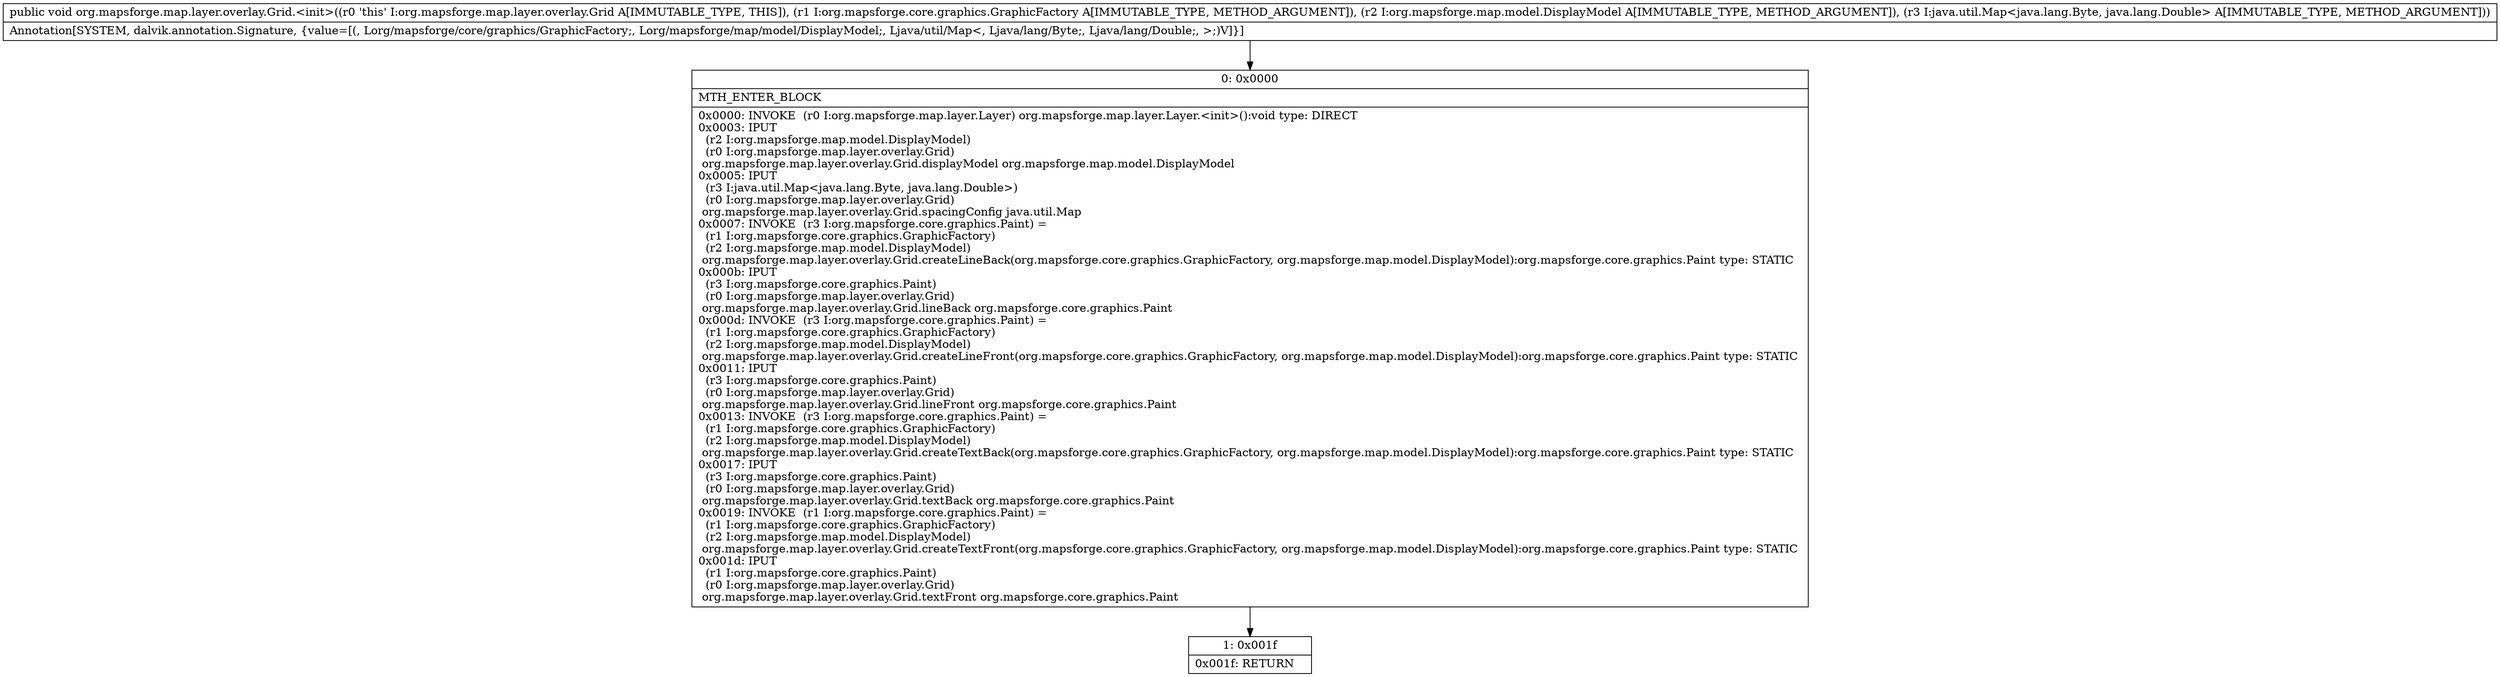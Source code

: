 digraph "CFG fororg.mapsforge.map.layer.overlay.Grid.\<init\>(Lorg\/mapsforge\/core\/graphics\/GraphicFactory;Lorg\/mapsforge\/map\/model\/DisplayModel;Ljava\/util\/Map;)V" {
Node_0 [shape=record,label="{0\:\ 0x0000|MTH_ENTER_BLOCK\l|0x0000: INVOKE  (r0 I:org.mapsforge.map.layer.Layer) org.mapsforge.map.layer.Layer.\<init\>():void type: DIRECT \l0x0003: IPUT  \l  (r2 I:org.mapsforge.map.model.DisplayModel)\l  (r0 I:org.mapsforge.map.layer.overlay.Grid)\l org.mapsforge.map.layer.overlay.Grid.displayModel org.mapsforge.map.model.DisplayModel \l0x0005: IPUT  \l  (r3 I:java.util.Map\<java.lang.Byte, java.lang.Double\>)\l  (r0 I:org.mapsforge.map.layer.overlay.Grid)\l org.mapsforge.map.layer.overlay.Grid.spacingConfig java.util.Map \l0x0007: INVOKE  (r3 I:org.mapsforge.core.graphics.Paint) = \l  (r1 I:org.mapsforge.core.graphics.GraphicFactory)\l  (r2 I:org.mapsforge.map.model.DisplayModel)\l org.mapsforge.map.layer.overlay.Grid.createLineBack(org.mapsforge.core.graphics.GraphicFactory, org.mapsforge.map.model.DisplayModel):org.mapsforge.core.graphics.Paint type: STATIC \l0x000b: IPUT  \l  (r3 I:org.mapsforge.core.graphics.Paint)\l  (r0 I:org.mapsforge.map.layer.overlay.Grid)\l org.mapsforge.map.layer.overlay.Grid.lineBack org.mapsforge.core.graphics.Paint \l0x000d: INVOKE  (r3 I:org.mapsforge.core.graphics.Paint) = \l  (r1 I:org.mapsforge.core.graphics.GraphicFactory)\l  (r2 I:org.mapsforge.map.model.DisplayModel)\l org.mapsforge.map.layer.overlay.Grid.createLineFront(org.mapsforge.core.graphics.GraphicFactory, org.mapsforge.map.model.DisplayModel):org.mapsforge.core.graphics.Paint type: STATIC \l0x0011: IPUT  \l  (r3 I:org.mapsforge.core.graphics.Paint)\l  (r0 I:org.mapsforge.map.layer.overlay.Grid)\l org.mapsforge.map.layer.overlay.Grid.lineFront org.mapsforge.core.graphics.Paint \l0x0013: INVOKE  (r3 I:org.mapsforge.core.graphics.Paint) = \l  (r1 I:org.mapsforge.core.graphics.GraphicFactory)\l  (r2 I:org.mapsforge.map.model.DisplayModel)\l org.mapsforge.map.layer.overlay.Grid.createTextBack(org.mapsforge.core.graphics.GraphicFactory, org.mapsforge.map.model.DisplayModel):org.mapsforge.core.graphics.Paint type: STATIC \l0x0017: IPUT  \l  (r3 I:org.mapsforge.core.graphics.Paint)\l  (r0 I:org.mapsforge.map.layer.overlay.Grid)\l org.mapsforge.map.layer.overlay.Grid.textBack org.mapsforge.core.graphics.Paint \l0x0019: INVOKE  (r1 I:org.mapsforge.core.graphics.Paint) = \l  (r1 I:org.mapsforge.core.graphics.GraphicFactory)\l  (r2 I:org.mapsforge.map.model.DisplayModel)\l org.mapsforge.map.layer.overlay.Grid.createTextFront(org.mapsforge.core.graphics.GraphicFactory, org.mapsforge.map.model.DisplayModel):org.mapsforge.core.graphics.Paint type: STATIC \l0x001d: IPUT  \l  (r1 I:org.mapsforge.core.graphics.Paint)\l  (r0 I:org.mapsforge.map.layer.overlay.Grid)\l org.mapsforge.map.layer.overlay.Grid.textFront org.mapsforge.core.graphics.Paint \l}"];
Node_1 [shape=record,label="{1\:\ 0x001f|0x001f: RETURN   \l}"];
MethodNode[shape=record,label="{public void org.mapsforge.map.layer.overlay.Grid.\<init\>((r0 'this' I:org.mapsforge.map.layer.overlay.Grid A[IMMUTABLE_TYPE, THIS]), (r1 I:org.mapsforge.core.graphics.GraphicFactory A[IMMUTABLE_TYPE, METHOD_ARGUMENT]), (r2 I:org.mapsforge.map.model.DisplayModel A[IMMUTABLE_TYPE, METHOD_ARGUMENT]), (r3 I:java.util.Map\<java.lang.Byte, java.lang.Double\> A[IMMUTABLE_TYPE, METHOD_ARGUMENT]))  | Annotation[SYSTEM, dalvik.annotation.Signature, \{value=[(, Lorg\/mapsforge\/core\/graphics\/GraphicFactory;, Lorg\/mapsforge\/map\/model\/DisplayModel;, Ljava\/util\/Map\<, Ljava\/lang\/Byte;, Ljava\/lang\/Double;, \>;)V]\}]\l}"];
MethodNode -> Node_0;
Node_0 -> Node_1;
}

